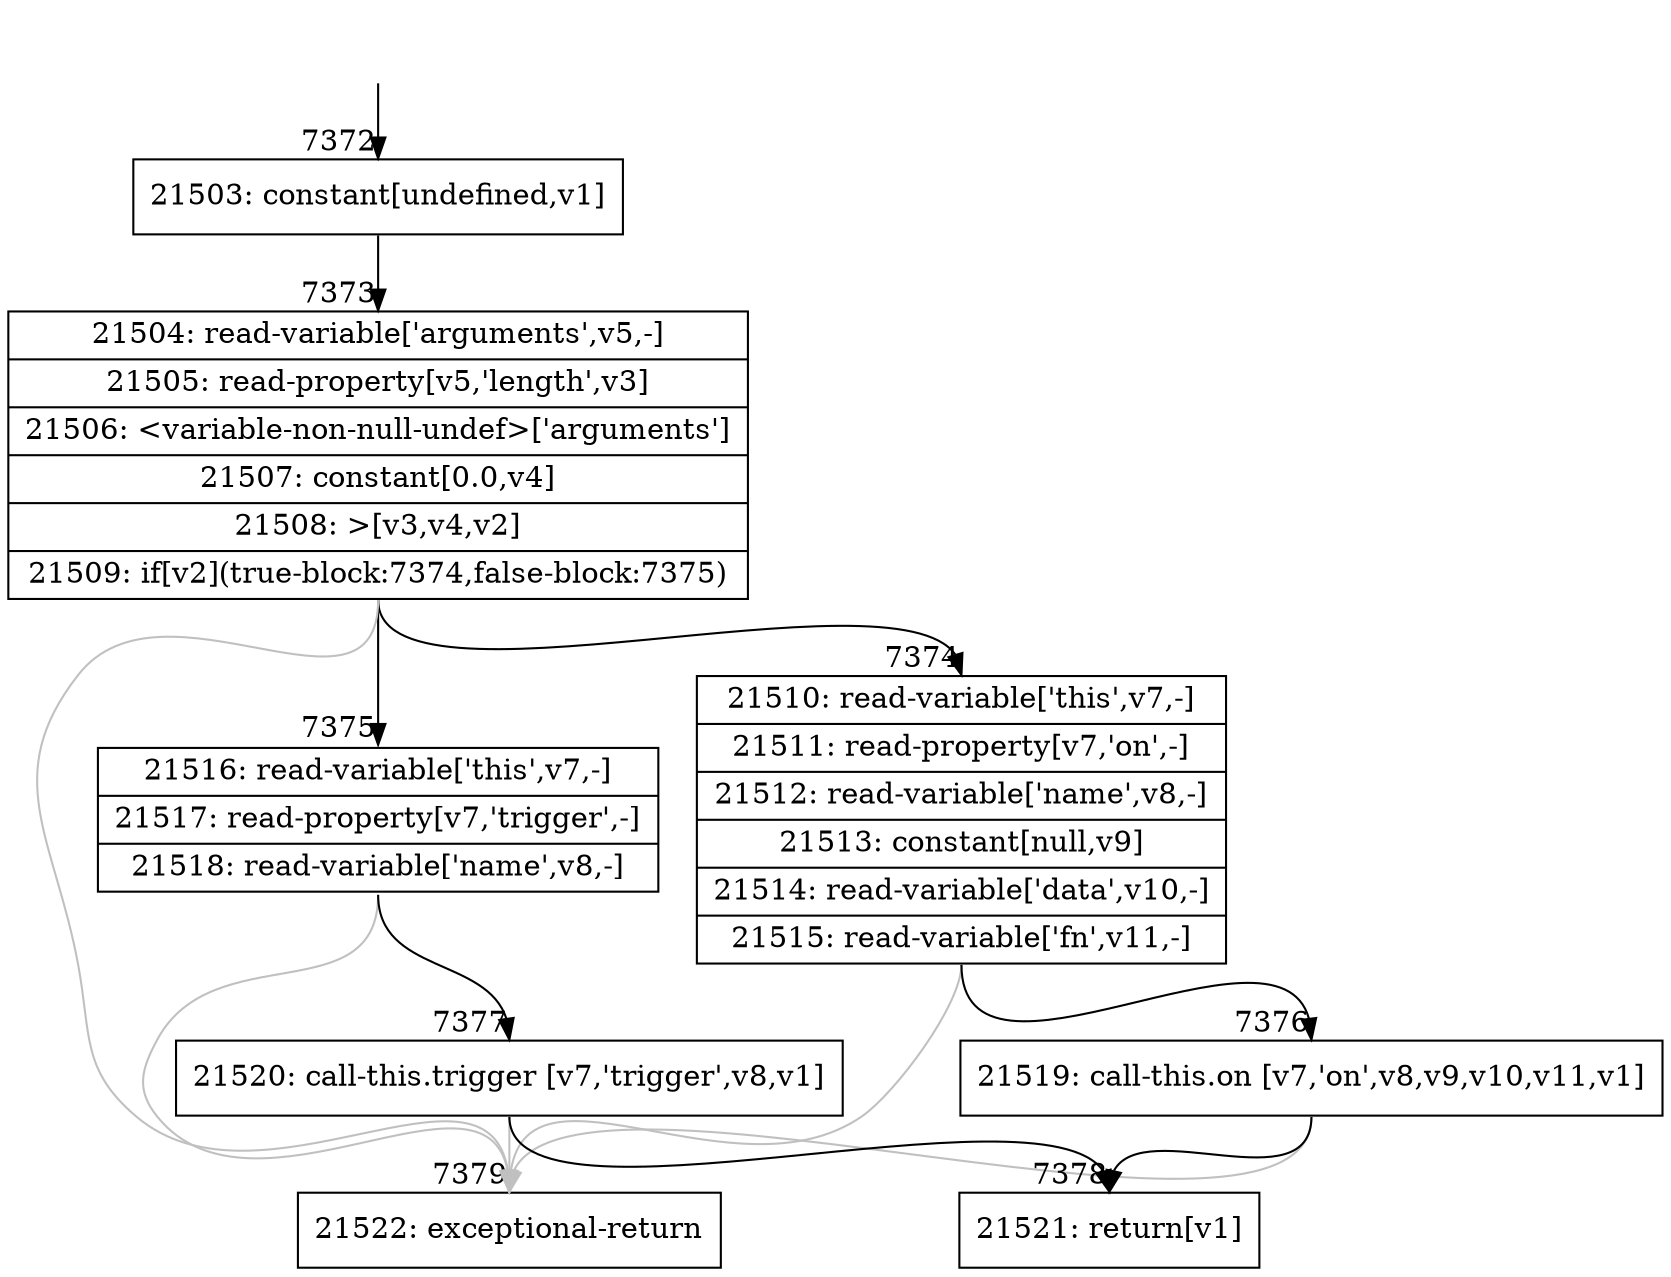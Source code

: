 digraph {
rankdir="TD"
BB_entry465[shape=none,label=""];
BB_entry465 -> BB7372 [tailport=s, headport=n, headlabel="    7372"]
BB7372 [shape=record label="{21503: constant[undefined,v1]}" ] 
BB7372 -> BB7373 [tailport=s, headport=n, headlabel="      7373"]
BB7373 [shape=record label="{21504: read-variable['arguments',v5,-]|21505: read-property[v5,'length',v3]|21506: \<variable-non-null-undef\>['arguments']|21507: constant[0.0,v4]|21508: \>[v3,v4,v2]|21509: if[v2](true-block:7374,false-block:7375)}" ] 
BB7373 -> BB7374 [tailport=s, headport=n, headlabel="      7374"]
BB7373 -> BB7375 [tailport=s, headport=n, headlabel="      7375"]
BB7373 -> BB7379 [tailport=s, headport=n, color=gray, headlabel="      7379"]
BB7374 [shape=record label="{21510: read-variable['this',v7,-]|21511: read-property[v7,'on',-]|21512: read-variable['name',v8,-]|21513: constant[null,v9]|21514: read-variable['data',v10,-]|21515: read-variable['fn',v11,-]}" ] 
BB7374 -> BB7376 [tailport=s, headport=n, headlabel="      7376"]
BB7374 -> BB7379 [tailport=s, headport=n, color=gray]
BB7375 [shape=record label="{21516: read-variable['this',v7,-]|21517: read-property[v7,'trigger',-]|21518: read-variable['name',v8,-]}" ] 
BB7375 -> BB7377 [tailport=s, headport=n, headlabel="      7377"]
BB7375 -> BB7379 [tailport=s, headport=n, color=gray]
BB7376 [shape=record label="{21519: call-this.on [v7,'on',v8,v9,v10,v11,v1]}" ] 
BB7376 -> BB7378 [tailport=s, headport=n, headlabel="      7378"]
BB7376 -> BB7379 [tailport=s, headport=n, color=gray]
BB7377 [shape=record label="{21520: call-this.trigger [v7,'trigger',v8,v1]}" ] 
BB7377 -> BB7378 [tailport=s, headport=n]
BB7377 -> BB7379 [tailport=s, headport=n, color=gray]
BB7378 [shape=record label="{21521: return[v1]}" ] 
BB7379 [shape=record label="{21522: exceptional-return}" ] 
}
